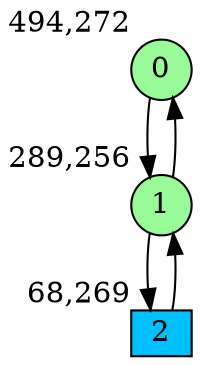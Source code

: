 digraph G {
graph [bgcolor=white]
node [shape=circle, style = filled, fillcolor=white,fixedsize=true, width=0.4, height=0.3 ]
0[xlabel="494,272", pos = "6.65625,0!", fillcolor=palegreen ];
1[xlabel="289,256", pos = "3.45313,0.25!", fillcolor=palegreen ];
2[xlabel="68,269", pos = "0,0.046875!", fillcolor=deepskyblue, shape=box ];
0->1 ;
1->0 ;
1->2 ;
2->1 ;
}
